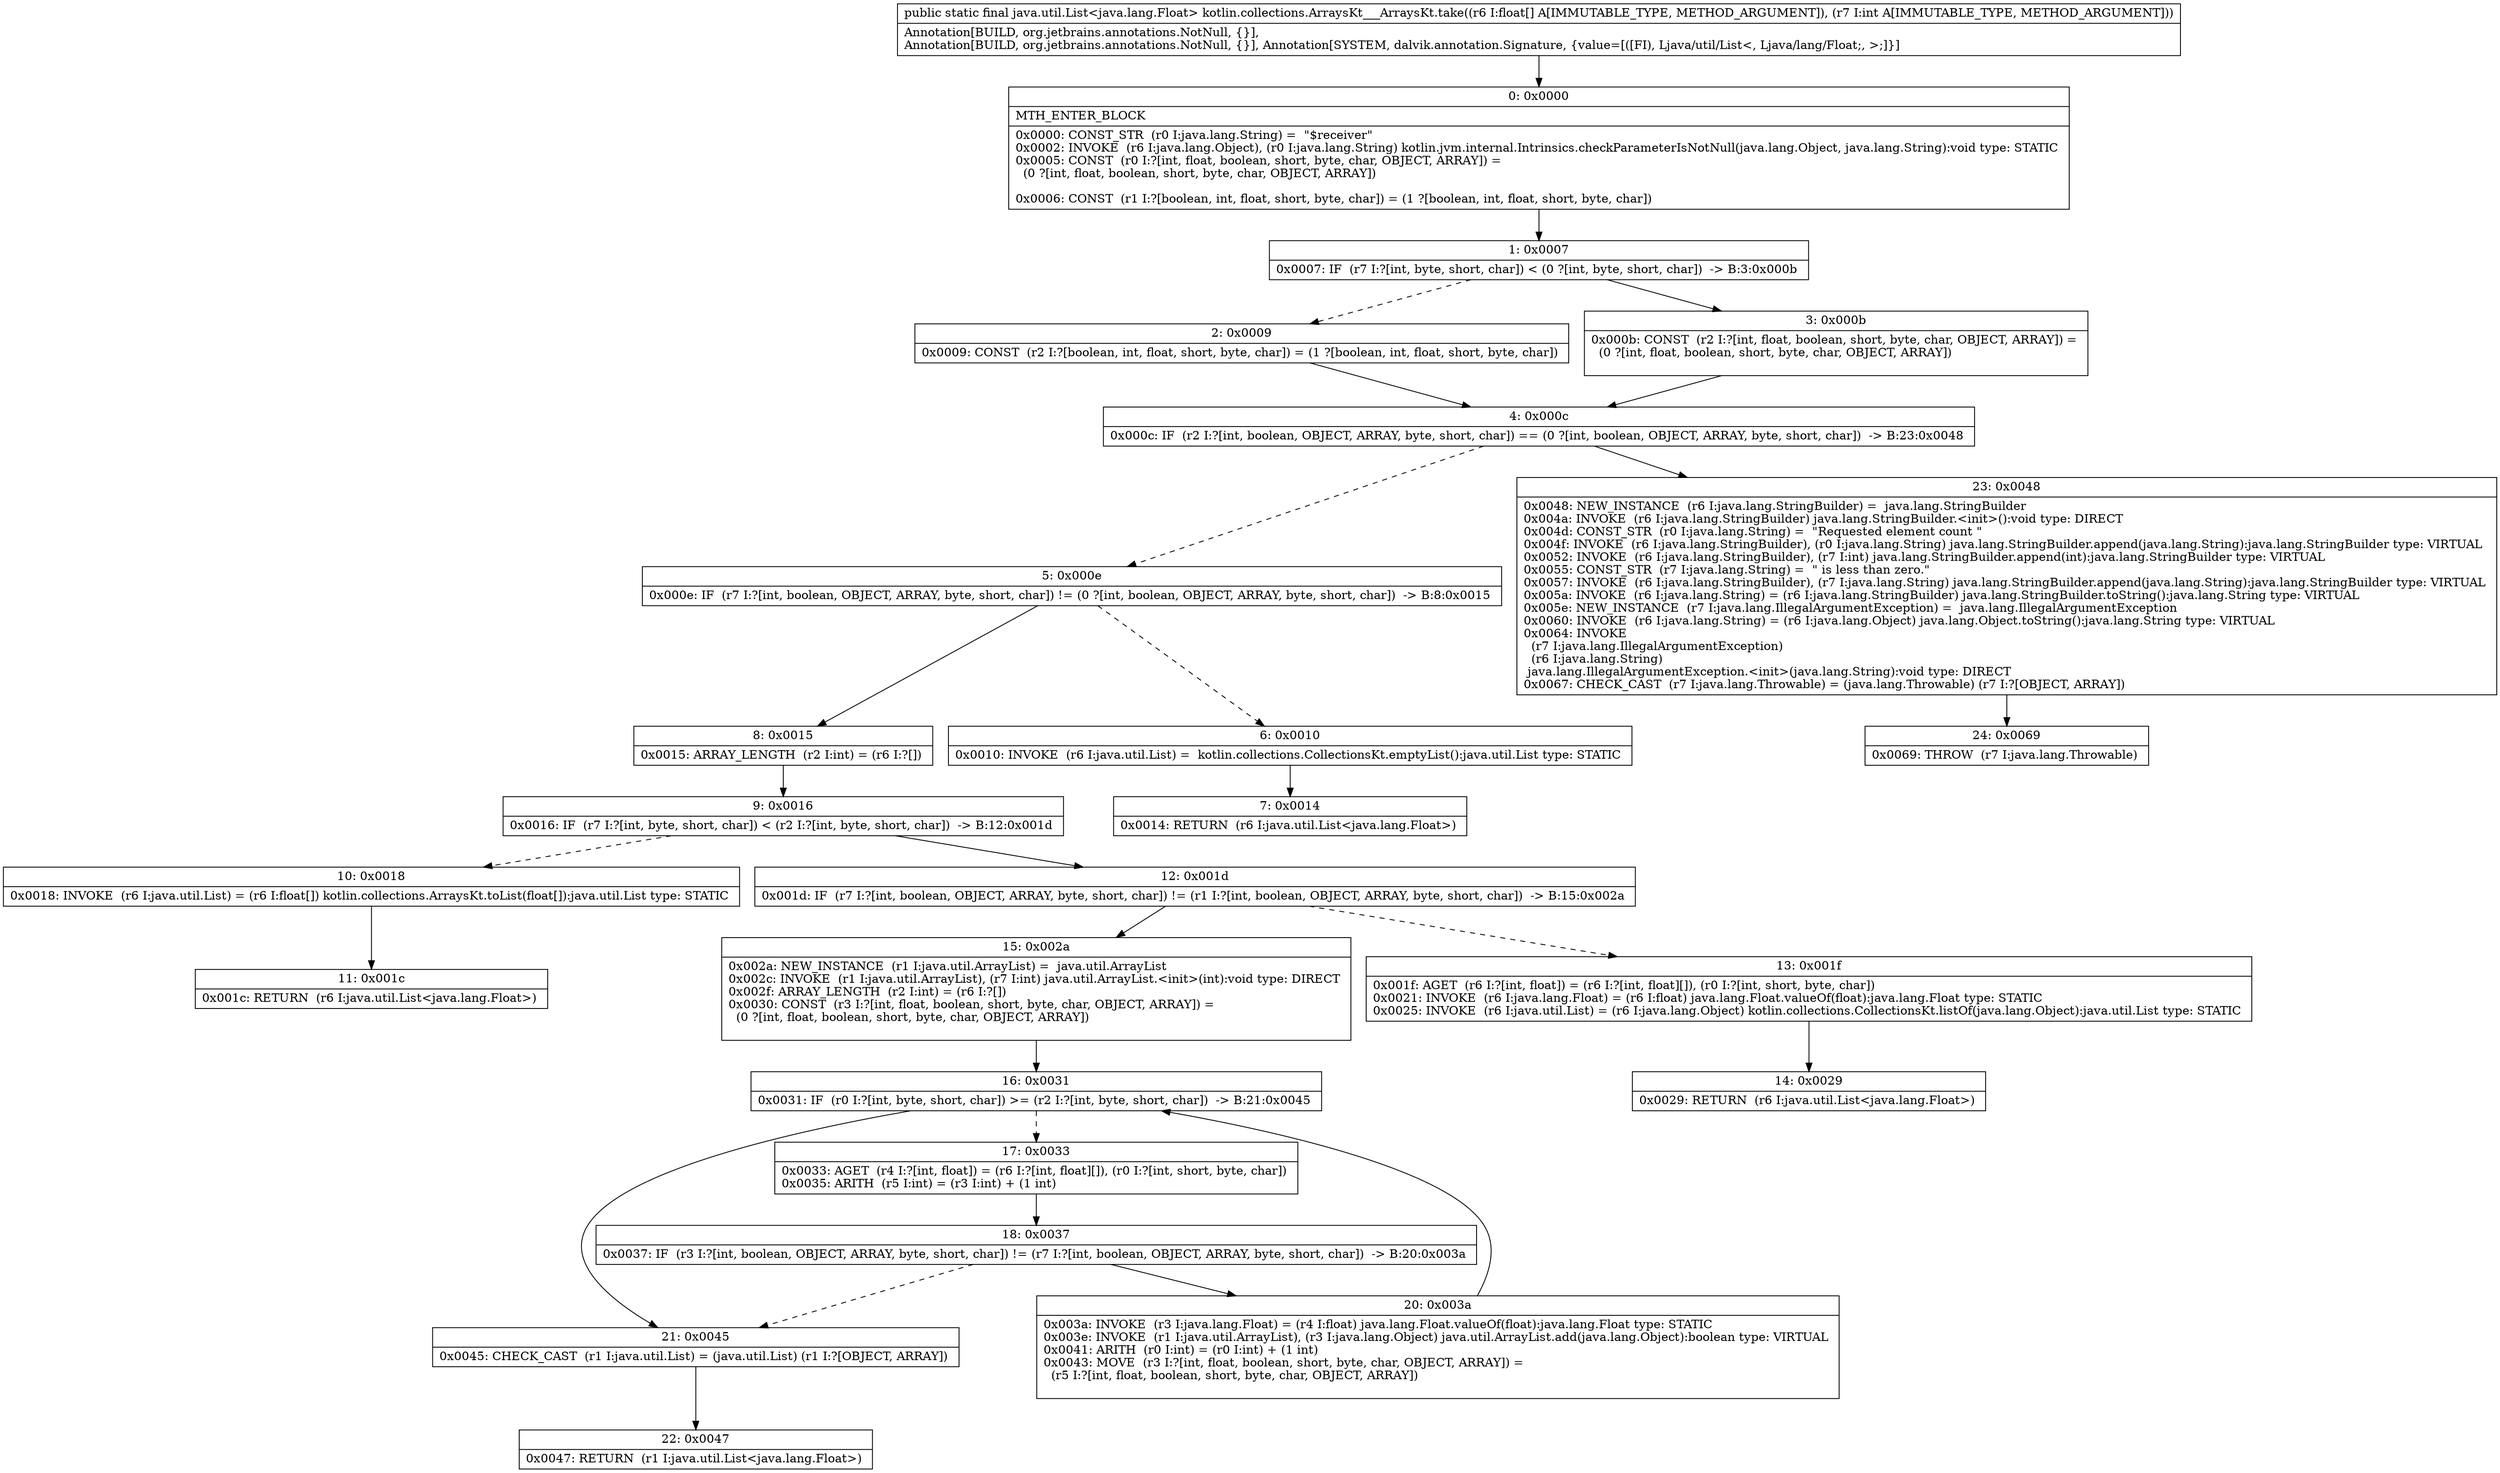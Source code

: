 digraph "CFG forkotlin.collections.ArraysKt___ArraysKt.take([FI)Ljava\/util\/List;" {
Node_0 [shape=record,label="{0\:\ 0x0000|MTH_ENTER_BLOCK\l|0x0000: CONST_STR  (r0 I:java.lang.String) =  \"$receiver\" \l0x0002: INVOKE  (r6 I:java.lang.Object), (r0 I:java.lang.String) kotlin.jvm.internal.Intrinsics.checkParameterIsNotNull(java.lang.Object, java.lang.String):void type: STATIC \l0x0005: CONST  (r0 I:?[int, float, boolean, short, byte, char, OBJECT, ARRAY]) = \l  (0 ?[int, float, boolean, short, byte, char, OBJECT, ARRAY])\l \l0x0006: CONST  (r1 I:?[boolean, int, float, short, byte, char]) = (1 ?[boolean, int, float, short, byte, char]) \l}"];
Node_1 [shape=record,label="{1\:\ 0x0007|0x0007: IF  (r7 I:?[int, byte, short, char]) \< (0 ?[int, byte, short, char])  \-\> B:3:0x000b \l}"];
Node_2 [shape=record,label="{2\:\ 0x0009|0x0009: CONST  (r2 I:?[boolean, int, float, short, byte, char]) = (1 ?[boolean, int, float, short, byte, char]) \l}"];
Node_3 [shape=record,label="{3\:\ 0x000b|0x000b: CONST  (r2 I:?[int, float, boolean, short, byte, char, OBJECT, ARRAY]) = \l  (0 ?[int, float, boolean, short, byte, char, OBJECT, ARRAY])\l \l}"];
Node_4 [shape=record,label="{4\:\ 0x000c|0x000c: IF  (r2 I:?[int, boolean, OBJECT, ARRAY, byte, short, char]) == (0 ?[int, boolean, OBJECT, ARRAY, byte, short, char])  \-\> B:23:0x0048 \l}"];
Node_5 [shape=record,label="{5\:\ 0x000e|0x000e: IF  (r7 I:?[int, boolean, OBJECT, ARRAY, byte, short, char]) != (0 ?[int, boolean, OBJECT, ARRAY, byte, short, char])  \-\> B:8:0x0015 \l}"];
Node_6 [shape=record,label="{6\:\ 0x0010|0x0010: INVOKE  (r6 I:java.util.List) =  kotlin.collections.CollectionsKt.emptyList():java.util.List type: STATIC \l}"];
Node_7 [shape=record,label="{7\:\ 0x0014|0x0014: RETURN  (r6 I:java.util.List\<java.lang.Float\>) \l}"];
Node_8 [shape=record,label="{8\:\ 0x0015|0x0015: ARRAY_LENGTH  (r2 I:int) = (r6 I:?[]) \l}"];
Node_9 [shape=record,label="{9\:\ 0x0016|0x0016: IF  (r7 I:?[int, byte, short, char]) \< (r2 I:?[int, byte, short, char])  \-\> B:12:0x001d \l}"];
Node_10 [shape=record,label="{10\:\ 0x0018|0x0018: INVOKE  (r6 I:java.util.List) = (r6 I:float[]) kotlin.collections.ArraysKt.toList(float[]):java.util.List type: STATIC \l}"];
Node_11 [shape=record,label="{11\:\ 0x001c|0x001c: RETURN  (r6 I:java.util.List\<java.lang.Float\>) \l}"];
Node_12 [shape=record,label="{12\:\ 0x001d|0x001d: IF  (r7 I:?[int, boolean, OBJECT, ARRAY, byte, short, char]) != (r1 I:?[int, boolean, OBJECT, ARRAY, byte, short, char])  \-\> B:15:0x002a \l}"];
Node_13 [shape=record,label="{13\:\ 0x001f|0x001f: AGET  (r6 I:?[int, float]) = (r6 I:?[int, float][]), (r0 I:?[int, short, byte, char]) \l0x0021: INVOKE  (r6 I:java.lang.Float) = (r6 I:float) java.lang.Float.valueOf(float):java.lang.Float type: STATIC \l0x0025: INVOKE  (r6 I:java.util.List) = (r6 I:java.lang.Object) kotlin.collections.CollectionsKt.listOf(java.lang.Object):java.util.List type: STATIC \l}"];
Node_14 [shape=record,label="{14\:\ 0x0029|0x0029: RETURN  (r6 I:java.util.List\<java.lang.Float\>) \l}"];
Node_15 [shape=record,label="{15\:\ 0x002a|0x002a: NEW_INSTANCE  (r1 I:java.util.ArrayList) =  java.util.ArrayList \l0x002c: INVOKE  (r1 I:java.util.ArrayList), (r7 I:int) java.util.ArrayList.\<init\>(int):void type: DIRECT \l0x002f: ARRAY_LENGTH  (r2 I:int) = (r6 I:?[]) \l0x0030: CONST  (r3 I:?[int, float, boolean, short, byte, char, OBJECT, ARRAY]) = \l  (0 ?[int, float, boolean, short, byte, char, OBJECT, ARRAY])\l \l}"];
Node_16 [shape=record,label="{16\:\ 0x0031|0x0031: IF  (r0 I:?[int, byte, short, char]) \>= (r2 I:?[int, byte, short, char])  \-\> B:21:0x0045 \l}"];
Node_17 [shape=record,label="{17\:\ 0x0033|0x0033: AGET  (r4 I:?[int, float]) = (r6 I:?[int, float][]), (r0 I:?[int, short, byte, char]) \l0x0035: ARITH  (r5 I:int) = (r3 I:int) + (1 int) \l}"];
Node_18 [shape=record,label="{18\:\ 0x0037|0x0037: IF  (r3 I:?[int, boolean, OBJECT, ARRAY, byte, short, char]) != (r7 I:?[int, boolean, OBJECT, ARRAY, byte, short, char])  \-\> B:20:0x003a \l}"];
Node_20 [shape=record,label="{20\:\ 0x003a|0x003a: INVOKE  (r3 I:java.lang.Float) = (r4 I:float) java.lang.Float.valueOf(float):java.lang.Float type: STATIC \l0x003e: INVOKE  (r1 I:java.util.ArrayList), (r3 I:java.lang.Object) java.util.ArrayList.add(java.lang.Object):boolean type: VIRTUAL \l0x0041: ARITH  (r0 I:int) = (r0 I:int) + (1 int) \l0x0043: MOVE  (r3 I:?[int, float, boolean, short, byte, char, OBJECT, ARRAY]) = \l  (r5 I:?[int, float, boolean, short, byte, char, OBJECT, ARRAY])\l \l}"];
Node_21 [shape=record,label="{21\:\ 0x0045|0x0045: CHECK_CAST  (r1 I:java.util.List) = (java.util.List) (r1 I:?[OBJECT, ARRAY]) \l}"];
Node_22 [shape=record,label="{22\:\ 0x0047|0x0047: RETURN  (r1 I:java.util.List\<java.lang.Float\>) \l}"];
Node_23 [shape=record,label="{23\:\ 0x0048|0x0048: NEW_INSTANCE  (r6 I:java.lang.StringBuilder) =  java.lang.StringBuilder \l0x004a: INVOKE  (r6 I:java.lang.StringBuilder) java.lang.StringBuilder.\<init\>():void type: DIRECT \l0x004d: CONST_STR  (r0 I:java.lang.String) =  \"Requested element count \" \l0x004f: INVOKE  (r6 I:java.lang.StringBuilder), (r0 I:java.lang.String) java.lang.StringBuilder.append(java.lang.String):java.lang.StringBuilder type: VIRTUAL \l0x0052: INVOKE  (r6 I:java.lang.StringBuilder), (r7 I:int) java.lang.StringBuilder.append(int):java.lang.StringBuilder type: VIRTUAL \l0x0055: CONST_STR  (r7 I:java.lang.String) =  \" is less than zero.\" \l0x0057: INVOKE  (r6 I:java.lang.StringBuilder), (r7 I:java.lang.String) java.lang.StringBuilder.append(java.lang.String):java.lang.StringBuilder type: VIRTUAL \l0x005a: INVOKE  (r6 I:java.lang.String) = (r6 I:java.lang.StringBuilder) java.lang.StringBuilder.toString():java.lang.String type: VIRTUAL \l0x005e: NEW_INSTANCE  (r7 I:java.lang.IllegalArgumentException) =  java.lang.IllegalArgumentException \l0x0060: INVOKE  (r6 I:java.lang.String) = (r6 I:java.lang.Object) java.lang.Object.toString():java.lang.String type: VIRTUAL \l0x0064: INVOKE  \l  (r7 I:java.lang.IllegalArgumentException)\l  (r6 I:java.lang.String)\l java.lang.IllegalArgumentException.\<init\>(java.lang.String):void type: DIRECT \l0x0067: CHECK_CAST  (r7 I:java.lang.Throwable) = (java.lang.Throwable) (r7 I:?[OBJECT, ARRAY]) \l}"];
Node_24 [shape=record,label="{24\:\ 0x0069|0x0069: THROW  (r7 I:java.lang.Throwable) \l}"];
MethodNode[shape=record,label="{public static final java.util.List\<java.lang.Float\> kotlin.collections.ArraysKt___ArraysKt.take((r6 I:float[] A[IMMUTABLE_TYPE, METHOD_ARGUMENT]), (r7 I:int A[IMMUTABLE_TYPE, METHOD_ARGUMENT]))  | Annotation[BUILD, org.jetbrains.annotations.NotNull, \{\}], \lAnnotation[BUILD, org.jetbrains.annotations.NotNull, \{\}], Annotation[SYSTEM, dalvik.annotation.Signature, \{value=[([FI), Ljava\/util\/List\<, Ljava\/lang\/Float;, \>;]\}]\l}"];
MethodNode -> Node_0;
Node_0 -> Node_1;
Node_1 -> Node_2[style=dashed];
Node_1 -> Node_3;
Node_2 -> Node_4;
Node_3 -> Node_4;
Node_4 -> Node_5[style=dashed];
Node_4 -> Node_23;
Node_5 -> Node_6[style=dashed];
Node_5 -> Node_8;
Node_6 -> Node_7;
Node_8 -> Node_9;
Node_9 -> Node_10[style=dashed];
Node_9 -> Node_12;
Node_10 -> Node_11;
Node_12 -> Node_13[style=dashed];
Node_12 -> Node_15;
Node_13 -> Node_14;
Node_15 -> Node_16;
Node_16 -> Node_17[style=dashed];
Node_16 -> Node_21;
Node_17 -> Node_18;
Node_18 -> Node_20;
Node_18 -> Node_21[style=dashed];
Node_20 -> Node_16;
Node_21 -> Node_22;
Node_23 -> Node_24;
}

